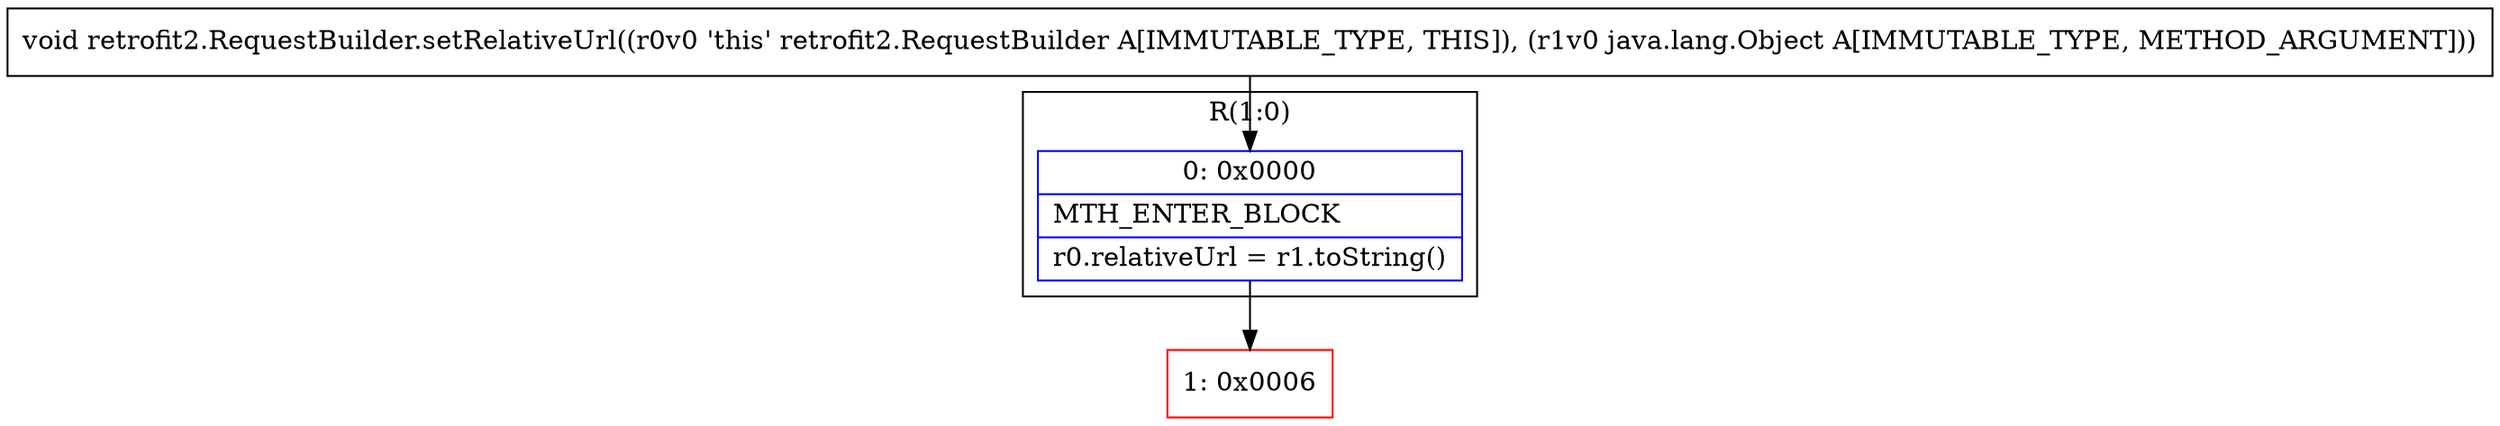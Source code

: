 digraph "CFG forretrofit2.RequestBuilder.setRelativeUrl(Ljava\/lang\/Object;)V" {
subgraph cluster_Region_111203973 {
label = "R(1:0)";
node [shape=record,color=blue];
Node_0 [shape=record,label="{0\:\ 0x0000|MTH_ENTER_BLOCK\l|r0.relativeUrl = r1.toString()\l}"];
}
Node_1 [shape=record,color=red,label="{1\:\ 0x0006}"];
MethodNode[shape=record,label="{void retrofit2.RequestBuilder.setRelativeUrl((r0v0 'this' retrofit2.RequestBuilder A[IMMUTABLE_TYPE, THIS]), (r1v0 java.lang.Object A[IMMUTABLE_TYPE, METHOD_ARGUMENT])) }"];
MethodNode -> Node_0;
Node_0 -> Node_1;
}


